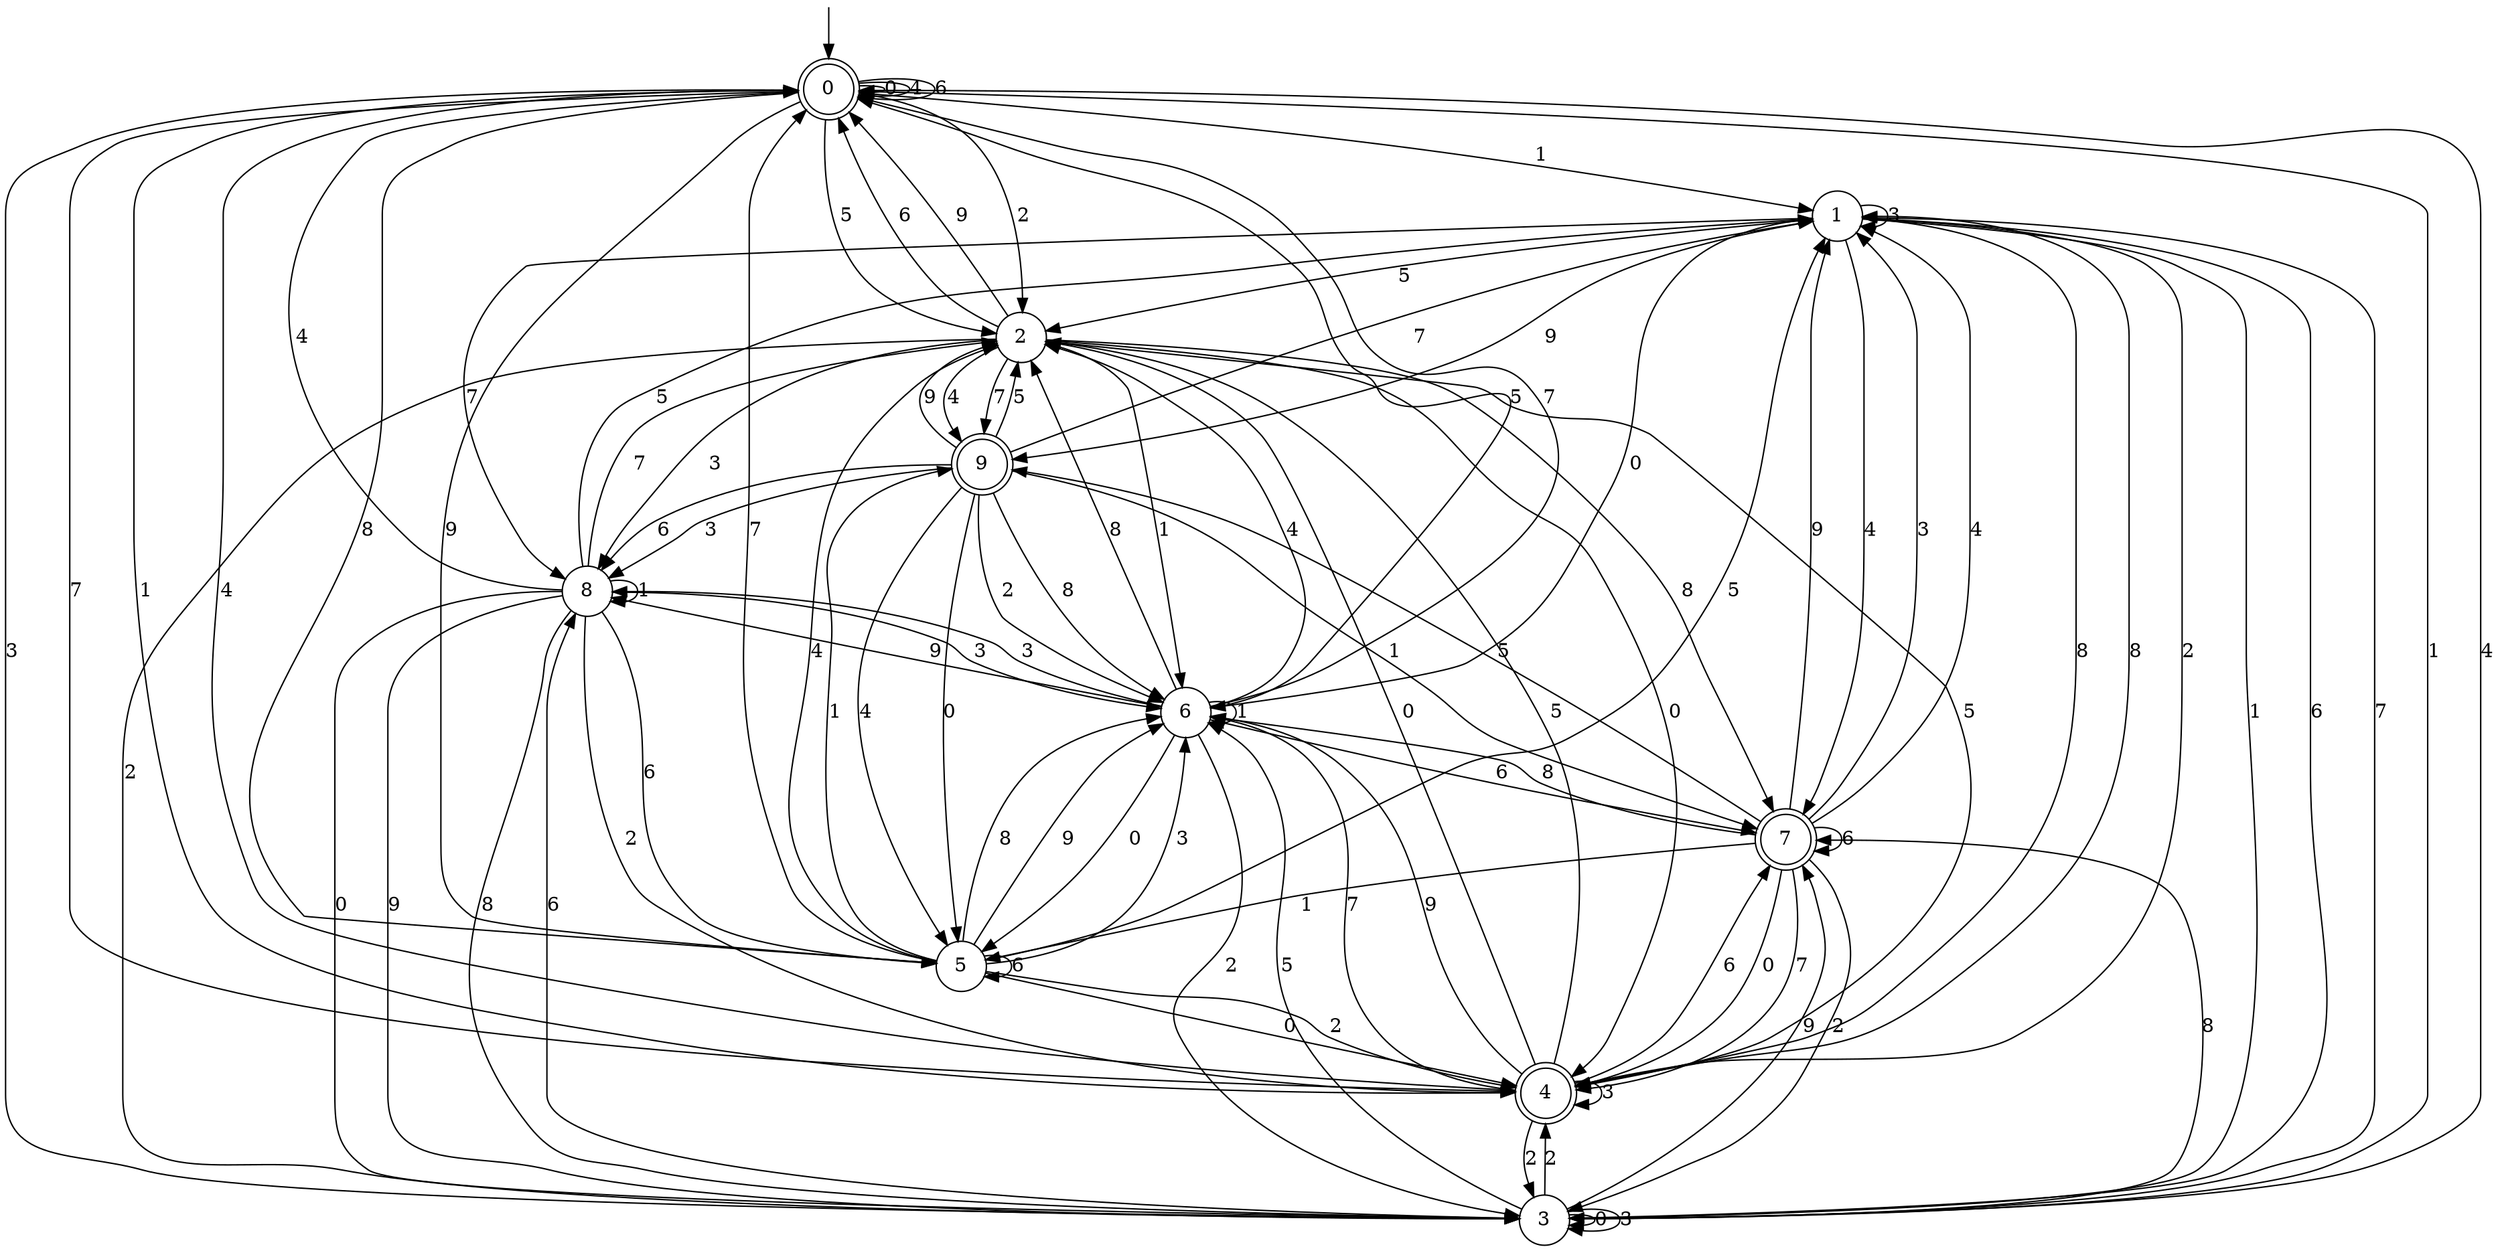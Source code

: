 digraph g {

	s0 [shape="doublecircle" label="0"];
	s1 [shape="circle" label="1"];
	s2 [shape="circle" label="2"];
	s3 [shape="circle" label="3"];
	s4 [shape="doublecircle" label="4"];
	s5 [shape="circle" label="5"];
	s6 [shape="circle" label="6"];
	s7 [shape="doublecircle" label="7"];
	s8 [shape="circle" label="8"];
	s9 [shape="doublecircle" label="9"];
	s0 -> s0 [label="0"];
	s0 -> s1 [label="1"];
	s0 -> s2 [label="2"];
	s0 -> s3 [label="3"];
	s0 -> s0 [label="4"];
	s0 -> s2 [label="5"];
	s0 -> s0 [label="6"];
	s0 -> s4 [label="7"];
	s0 -> s5 [label="8"];
	s0 -> s5 [label="9"];
	s1 -> s6 [label="0"];
	s1 -> s3 [label="1"];
	s1 -> s4 [label="2"];
	s1 -> s1 [label="3"];
	s1 -> s7 [label="4"];
	s1 -> s2 [label="5"];
	s1 -> s3 [label="6"];
	s1 -> s8 [label="7"];
	s1 -> s4 [label="8"];
	s1 -> s9 [label="9"];
	s2 -> s4 [label="0"];
	s2 -> s6 [label="1"];
	s2 -> s3 [label="2"];
	s2 -> s8 [label="3"];
	s2 -> s9 [label="4"];
	s2 -> s4 [label="5"];
	s2 -> s0 [label="6"];
	s2 -> s9 [label="7"];
	s2 -> s7 [label="8"];
	s2 -> s0 [label="9"];
	s3 -> s3 [label="0"];
	s3 -> s0 [label="1"];
	s3 -> s4 [label="2"];
	s3 -> s3 [label="3"];
	s3 -> s0 [label="4"];
	s3 -> s6 [label="5"];
	s3 -> s8 [label="6"];
	s3 -> s1 [label="7"];
	s3 -> s7 [label="8"];
	s3 -> s7 [label="9"];
	s4 -> s2 [label="0"];
	s4 -> s0 [label="1"];
	s4 -> s3 [label="2"];
	s4 -> s4 [label="3"];
	s4 -> s0 [label="4"];
	s4 -> s2 [label="5"];
	s4 -> s7 [label="6"];
	s4 -> s6 [label="7"];
	s4 -> s1 [label="8"];
	s4 -> s6 [label="9"];
	s5 -> s4 [label="0"];
	s5 -> s9 [label="1"];
	s5 -> s4 [label="2"];
	s5 -> s6 [label="3"];
	s5 -> s2 [label="4"];
	s5 -> s1 [label="5"];
	s5 -> s5 [label="6"];
	s5 -> s0 [label="7"];
	s5 -> s6 [label="8"];
	s5 -> s6 [label="9"];
	s6 -> s5 [label="0"];
	s6 -> s6 [label="1"];
	s6 -> s3 [label="2"];
	s6 -> s8 [label="3"];
	s6 -> s2 [label="4"];
	s6 -> s0 [label="5"];
	s6 -> s7 [label="6"];
	s6 -> s0 [label="7"];
	s6 -> s2 [label="8"];
	s6 -> s8 [label="9"];
	s7 -> s4 [label="0"];
	s7 -> s5 [label="1"];
	s7 -> s3 [label="2"];
	s7 -> s1 [label="3"];
	s7 -> s1 [label="4"];
	s7 -> s9 [label="5"];
	s7 -> s7 [label="6"];
	s7 -> s4 [label="7"];
	s7 -> s6 [label="8"];
	s7 -> s1 [label="9"];
	s8 -> s3 [label="0"];
	s8 -> s8 [label="1"];
	s8 -> s4 [label="2"];
	s8 -> s6 [label="3"];
	s8 -> s0 [label="4"];
	s8 -> s1 [label="5"];
	s8 -> s5 [label="6"];
	s8 -> s2 [label="7"];
	s8 -> s3 [label="8"];
	s8 -> s3 [label="9"];
	s9 -> s5 [label="0"];
	s9 -> s7 [label="1"];
	s9 -> s6 [label="2"];
	s9 -> s8 [label="3"];
	s9 -> s5 [label="4"];
	s9 -> s2 [label="5"];
	s9 -> s8 [label="6"];
	s9 -> s1 [label="7"];
	s9 -> s6 [label="8"];
	s9 -> s2 [label="9"];

__start0 [label="" shape="none" width="0" height="0"];
__start0 -> s0;

}
